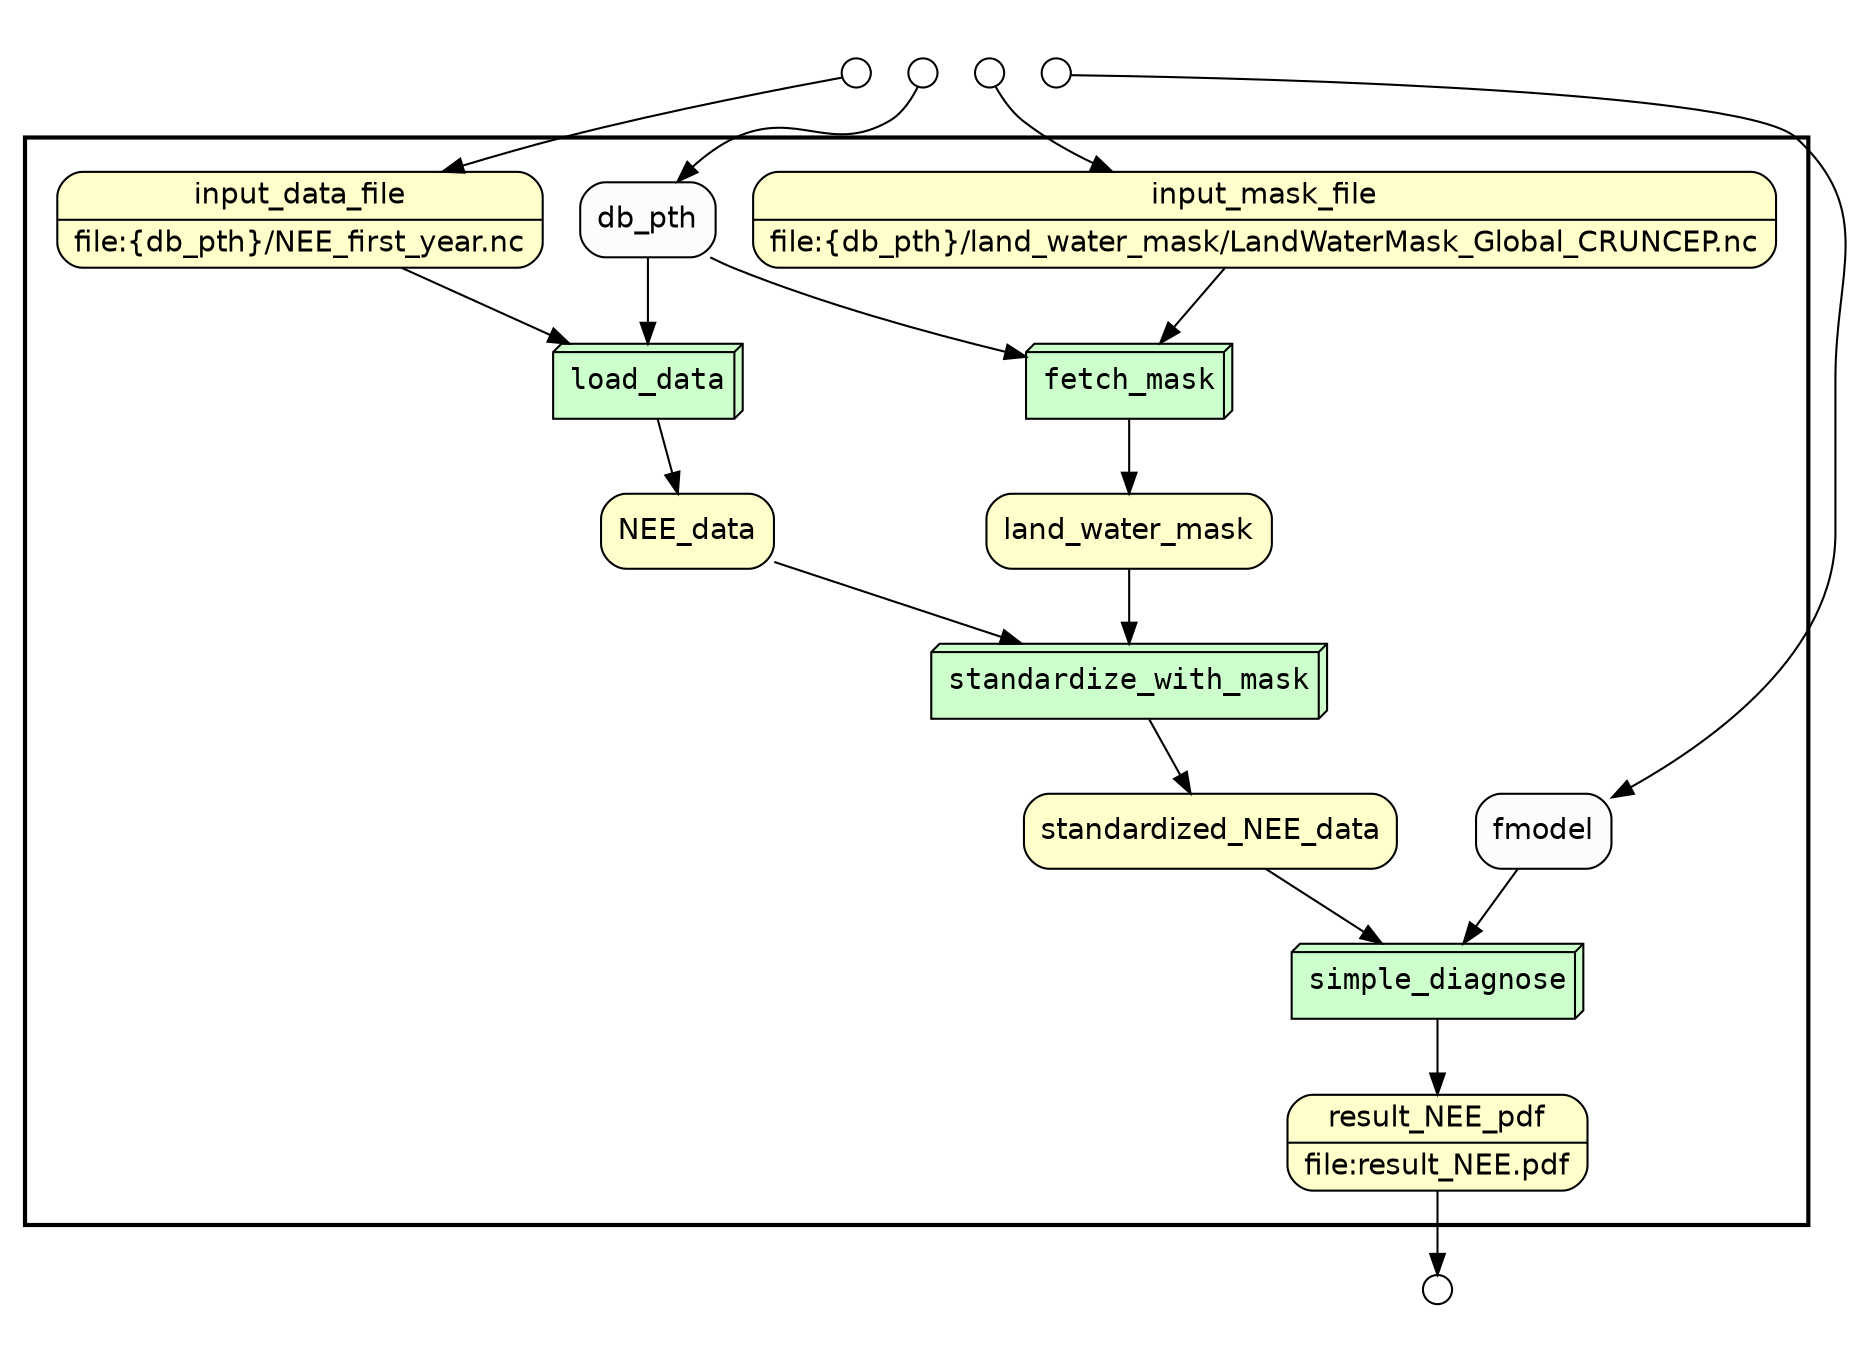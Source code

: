 digraph Workflow {
rankdir=TB
subgraph cluster0 {
label=""
penwidth=2
fontsize=18
subgraph cluster1 {
label=""
color="white"
graph[fontname=Courier]
node[fontname=Courier]
node[shape=box3d style="filled" fillcolor="#CCFFCC" peripheries=1 label=""]
node1 [label="fetch_mask"]
node2 [label="load_data"]
node3 [label="standardize_with_mask"]
node4 [label="simple_diagnose"]
node[fontname=Helvetica]
node[shape=box style="rounded,filled" fillcolor="#FFFFCC" peripheries=1 label=""]
node5 [shape=record  rankdir=LR label="{<f0> result_NEE_pdf|<f1>file:result_NEE.pdf}"];
node6 [shape=record  rankdir=LR label="{<f0> input_mask_file|<f1>file:\{db_pth\}/land_water_mask/LandWaterMask_Global_CRUNCEP.nc}"];
node7 [shape=record  rankdir=LR label="{<f0> input_data_file|<f1>file:\{db_pth\}/NEE_first_year.nc}"];
node8 [label="NEE_data"]
node9 [label="land_water_mask"]
node10 [label="standardized_NEE_data"]
node[shape=box style="rounded,filled" fillcolor="#FCFCFC" peripheries=1 label=""]
node11 [label="db_pth"]
node12 [label="fmodel"]
}}
node[shape=circle style="rounded,filled" fillcolor="#FFFFFF" peripheries=1 label="" width=0.2]
subgraph cluster2 { label="" color="white"
subgraph cluster3 { label="" color="white"
node13
node14
node15
node16
}}
subgraph cluster4 { label="" color="white"
subgraph cluster5 { label="" color="white"
node17
}}
node1 -> node9
node11 -> node1
node6 -> node1
node2 -> node8
node11 -> node2
node7 -> node2
node3 -> node10
node8 -> node3
node9 -> node3
node4 -> node5
node12 -> node4
node10 -> node4
node13 -> node11
node14 -> node12
node15 -> node6
node16 -> node7
node5 -> node17
}
